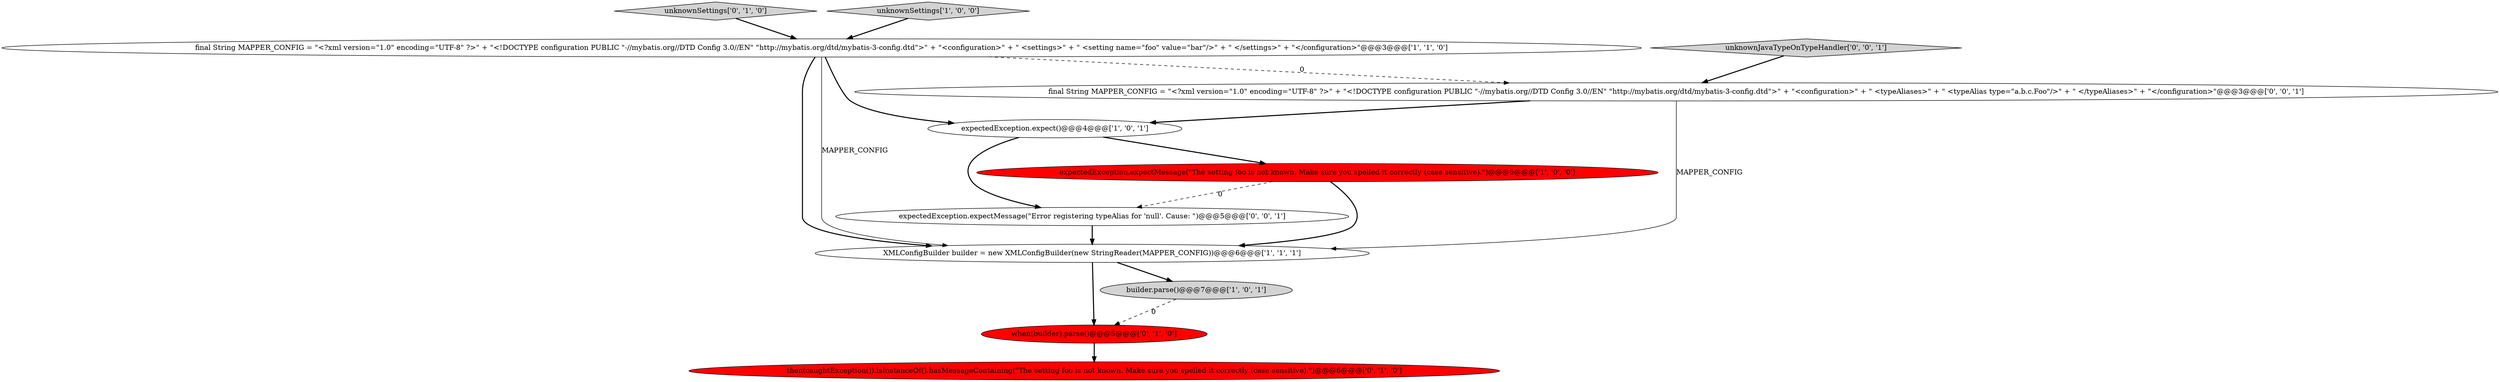digraph {
3 [style = filled, label = "final String MAPPER_CONFIG = \"<?xml version=\"1.0\" encoding=\"UTF-8\" ?>\" + \"<!DOCTYPE configuration PUBLIC \"-//mybatis.org//DTD Config 3.0//EN\" \"http://mybatis.org/dtd/mybatis-3-config.dtd\">\" + \"<configuration>\" + \" <settings>\" + \" <setting name=\"foo\" value=\"bar\"/>\" + \" </settings>\" + \"</configuration>\"@@@3@@@['1', '1', '0']", fillcolor = white, shape = ellipse image = "AAA0AAABBB1BBB"];
8 [style = filled, label = "when(builder).parse()@@@5@@@['0', '1', '0']", fillcolor = red, shape = ellipse image = "AAA1AAABBB2BBB"];
11 [style = filled, label = "unknownJavaTypeOnTypeHandler['0', '0', '1']", fillcolor = lightgray, shape = diamond image = "AAA0AAABBB3BBB"];
6 [style = filled, label = "unknownSettings['0', '1', '0']", fillcolor = lightgray, shape = diamond image = "AAA0AAABBB2BBB"];
2 [style = filled, label = "XMLConfigBuilder builder = new XMLConfigBuilder(new StringReader(MAPPER_CONFIG))@@@6@@@['1', '1', '1']", fillcolor = white, shape = ellipse image = "AAA0AAABBB1BBB"];
7 [style = filled, label = "then(caughtException()).isInstanceOf().hasMessageContaining(\"The setting foo is not known. Make sure you spelled it correctly (case sensitive).\")@@@6@@@['0', '1', '0']", fillcolor = red, shape = ellipse image = "AAA1AAABBB2BBB"];
9 [style = filled, label = "expectedException.expectMessage(\"Error registering typeAlias for 'null'. Cause: \")@@@5@@@['0', '0', '1']", fillcolor = white, shape = ellipse image = "AAA0AAABBB3BBB"];
10 [style = filled, label = "final String MAPPER_CONFIG = \"<?xml version=\"1.0\" encoding=\"UTF-8\" ?>\" + \"<!DOCTYPE configuration PUBLIC \"-//mybatis.org//DTD Config 3.0//EN\" \"http://mybatis.org/dtd/mybatis-3-config.dtd\">\" + \"<configuration>\" + \" <typeAliases>\" + \" <typeAlias type=\"a.b.c.Foo\"/>\" + \" </typeAliases>\" + \"</configuration>\"@@@3@@@['0', '0', '1']", fillcolor = white, shape = ellipse image = "AAA0AAABBB3BBB"];
0 [style = filled, label = "expectedException.expectMessage(\"The setting foo is not known. Make sure you spelled it correctly (case sensitive).\")@@@5@@@['1', '0', '0']", fillcolor = red, shape = ellipse image = "AAA1AAABBB1BBB"];
5 [style = filled, label = "unknownSettings['1', '0', '0']", fillcolor = lightgray, shape = diamond image = "AAA0AAABBB1BBB"];
4 [style = filled, label = "expectedException.expect()@@@4@@@['1', '0', '1']", fillcolor = white, shape = ellipse image = "AAA0AAABBB1BBB"];
1 [style = filled, label = "builder.parse()@@@7@@@['1', '0', '1']", fillcolor = lightgray, shape = ellipse image = "AAA0AAABBB1BBB"];
5->3 [style = bold, label=""];
4->9 [style = bold, label=""];
6->3 [style = bold, label=""];
1->8 [style = dashed, label="0"];
3->10 [style = dashed, label="0"];
3->2 [style = solid, label="MAPPER_CONFIG"];
0->9 [style = dashed, label="0"];
3->2 [style = bold, label=""];
9->2 [style = bold, label=""];
3->4 [style = bold, label=""];
11->10 [style = bold, label=""];
2->1 [style = bold, label=""];
2->8 [style = bold, label=""];
10->2 [style = solid, label="MAPPER_CONFIG"];
8->7 [style = bold, label=""];
4->0 [style = bold, label=""];
0->2 [style = bold, label=""];
10->4 [style = bold, label=""];
}
